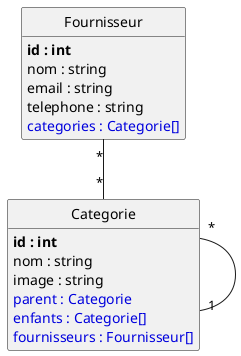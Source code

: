 @startuml
class Fournisseur {
	**id : int**
	nom : string
	email : string
	telephone : string
	<color:#0000dd>categories : Categorie[]</color>
}

class Categorie {
	**id : int**
	nom : string
	image : string
	<color:#0000dd>parent : Categorie</color>
	<color:#0000dd>enfants : Categorie[]</color>
	<color:#0000dd>fournisseurs : Fournisseur[]</color>
}

Fournisseur "*"--"*" Categorie
Categorie "*"--"1" Categorie


hide methods

hide circle

@enduml
